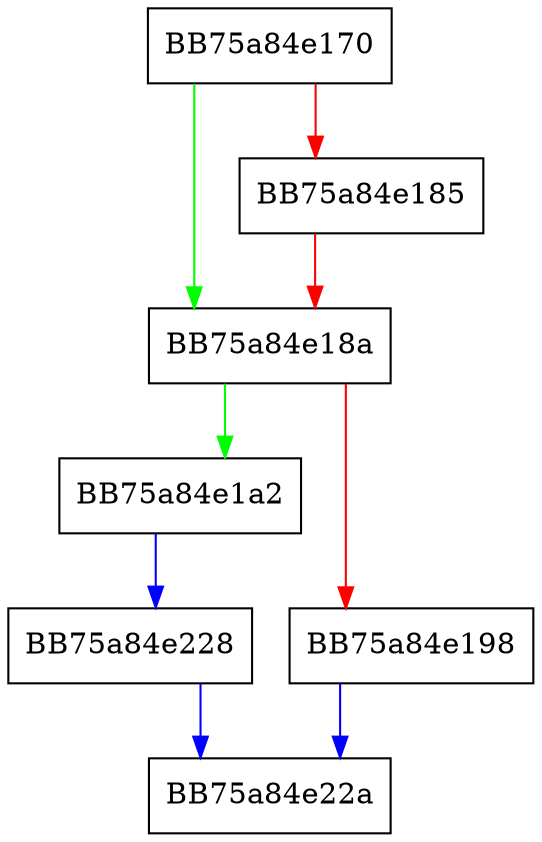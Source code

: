 digraph GetArScanResultsByModule {
  node [shape="box"];
  graph [splines=ortho];
  BB75a84e170 -> BB75a84e18a [color="green"];
  BB75a84e170 -> BB75a84e185 [color="red"];
  BB75a84e185 -> BB75a84e18a [color="red"];
  BB75a84e18a -> BB75a84e1a2 [color="green"];
  BB75a84e18a -> BB75a84e198 [color="red"];
  BB75a84e198 -> BB75a84e22a [color="blue"];
  BB75a84e1a2 -> BB75a84e228 [color="blue"];
  BB75a84e228 -> BB75a84e22a [color="blue"];
}